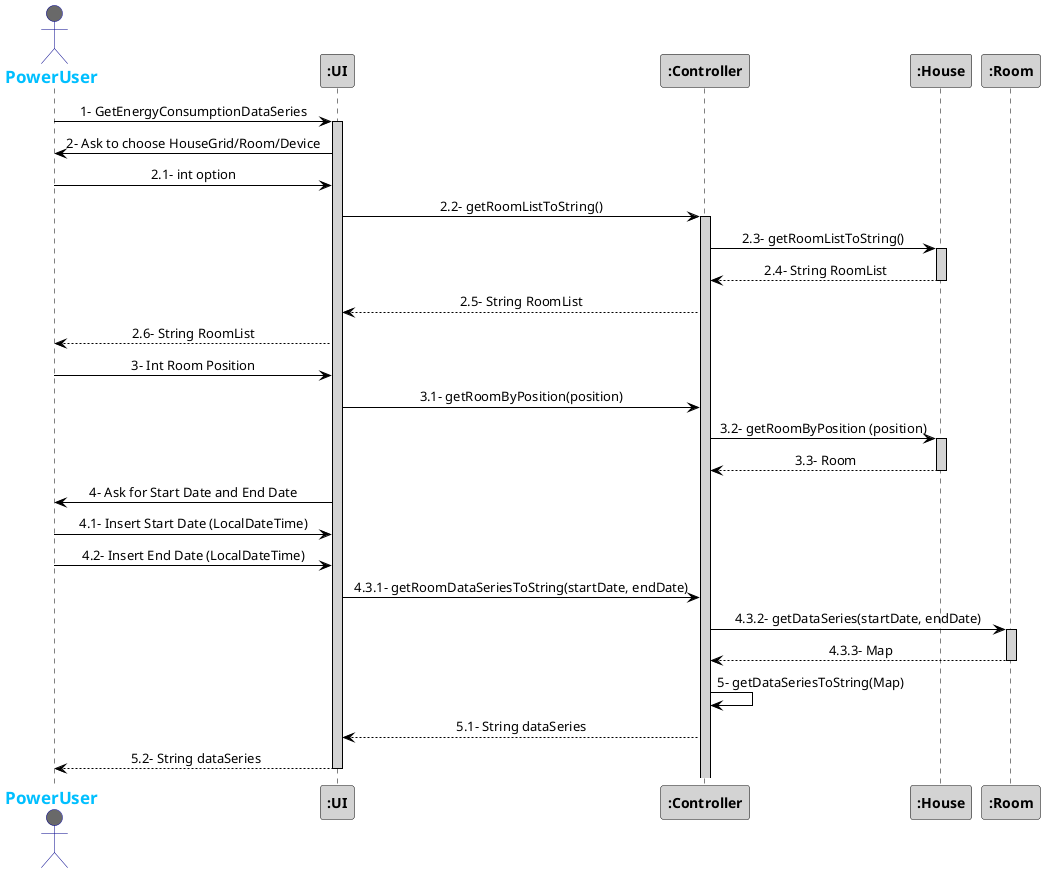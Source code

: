 @startuml
skinparam sequenceMessageAlign center
skinparam sequence {
	ArrowColor Black
	ActorBorderColor DarkBlue
	LifeLineBorderColor black
	LifeLineBackgroundColor LightGrey

	ParticipantBorderColor Black
	ParticipantBackgroundColor LightGrey
	ParticipantFontStyle Bold

	ActorBackgroundColor DimGrey
	ActorFontColor DeepSkyBlue
	ActorFontStyle Bold
	ActorFontSize 17
	ActorFontName Aapex
}

actor PowerUser
PowerUser -> ":UI": 1- GetEnergyConsumptionDataSeries
activate ":UI"
PowerUser <- ":UI": 2- Ask to choose HouseGrid/Room/Device
PowerUser -> ":UI": 2.1- int option
":UI" -> ":Controller": 2.2- getRoomListToString()
activate ":Controller"
":Controller" -> ":House": 2.3- getRoomListToString()
activate ":House"
":Controller" <-- ":House": 2.4- String RoomList
deactivate ":House"
":UI" <-- ":Controller": 2.5- String RoomList
PowerUser <-- ":UI": 2.6- String RoomList

PowerUser -> ":UI": 3- Int Room Position
":UI" -> ":Controller": 3.1- getRoomByPosition(position)
":Controller" -> ":House": 3.2- getRoomByPosition (position)
activate ":House"
":Controller" <-- ":House": 3.3- Room
deactivate ":House"

PowerUser <- ":UI": 4- Ask for Start Date and End Date

PowerUser -> ":UI": 4.1- Insert Start Date (LocalDateTime)
PowerUser -> ":UI": 4.2- Insert End Date (LocalDateTime)
":UI" -> ":Controller": 4.3.1- getRoomDataSeriesToString(startDate, endDate)
":Controller" -> ":Room": 4.3.2- getDataSeries(startDate, endDate)
activate ":Room"
":Controller" <-- ":Room": 4.3.3- Map
deactivate ":Room"
":Controller" -> ":Controller": 5- getDataSeriesToString(Map)
":Controller" --> ":UI": 5.1- String dataSeries
PowerUser <-- ":UI": 5.2- String dataSeries
deactivate ":UI"

@enduml